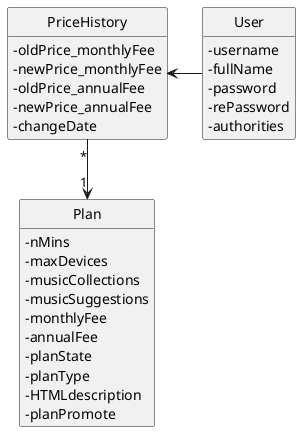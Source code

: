 @startuml
'https://plantuml.com/class-diagram
hide circle
skinparam classAttributeIconSize 0
hide methods


class Plan{
    -nMins
    -maxDevices
    -musicCollections
    -musicSuggestions
    -monthlyFee
    -annualFee
    -planState
    -planType
    -HTMLdescription
    -planPromote
   }

  class PriceHistory{
    - oldPrice_monthlyFee
    - newPrice_monthlyFee
    -oldPrice_annualFee
    -newPrice_annualFee
    -changeDate
  }

class User{
    -username
    -fullName
    -password
    -rePassword
    -authorities
}
PriceHistory "*" --> "1" Plan
User --left-> PriceHistory

@enduml